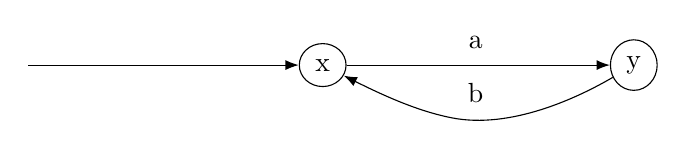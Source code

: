 \begin{tikzpicture}[>=latex',line join=bevel,]
%%
\begin{scope}
  \pgfsetstrokecolor{black}
  \definecolor{strokecol}{rgb}{1.0,1.0,1.0};
  \pgfsetstrokecolor{strokecol}
  \definecolor{fillcol}{rgb}{1.0,1.0,1.0};
  \pgfsetfillcolor{fillcol}
\end{scope}
  \node (y) at (269.11bp,109.19bp) [draw,ellipse] {y};
  \node (x) at (157.11bp,109.19bp) [draw,ellipse] {x};
  \coordinate (init) at (51.107bp,109.19bp);
  \draw [-Latex] (y) ..controls (248.94bp,97.392bp) and (224.75bp,86.037bp)  .. (203.61bp,90.19bp) .. controls (193.15bp,92.244bp) and (182.08bp,96.666bp)  .. (x);
  \definecolor{strokecol}{rgb}{0.0,0.0,0.0};
  \pgfsetstrokecolor{strokecol}
  \draw (212.11bp,99.19bp) node {b};
  \draw [-Latex] (x) ..controls (182.73bp,109.19bp) and (224.93bp,109.19bp)  .. (y);
  \draw (212.11bp,117.19bp) node {a};
  \draw [-Latex] (init) ..controls (93.488bp,109.19bp) and (120.85bp,109.19bp)  .. (x);
%
\end{tikzpicture}
